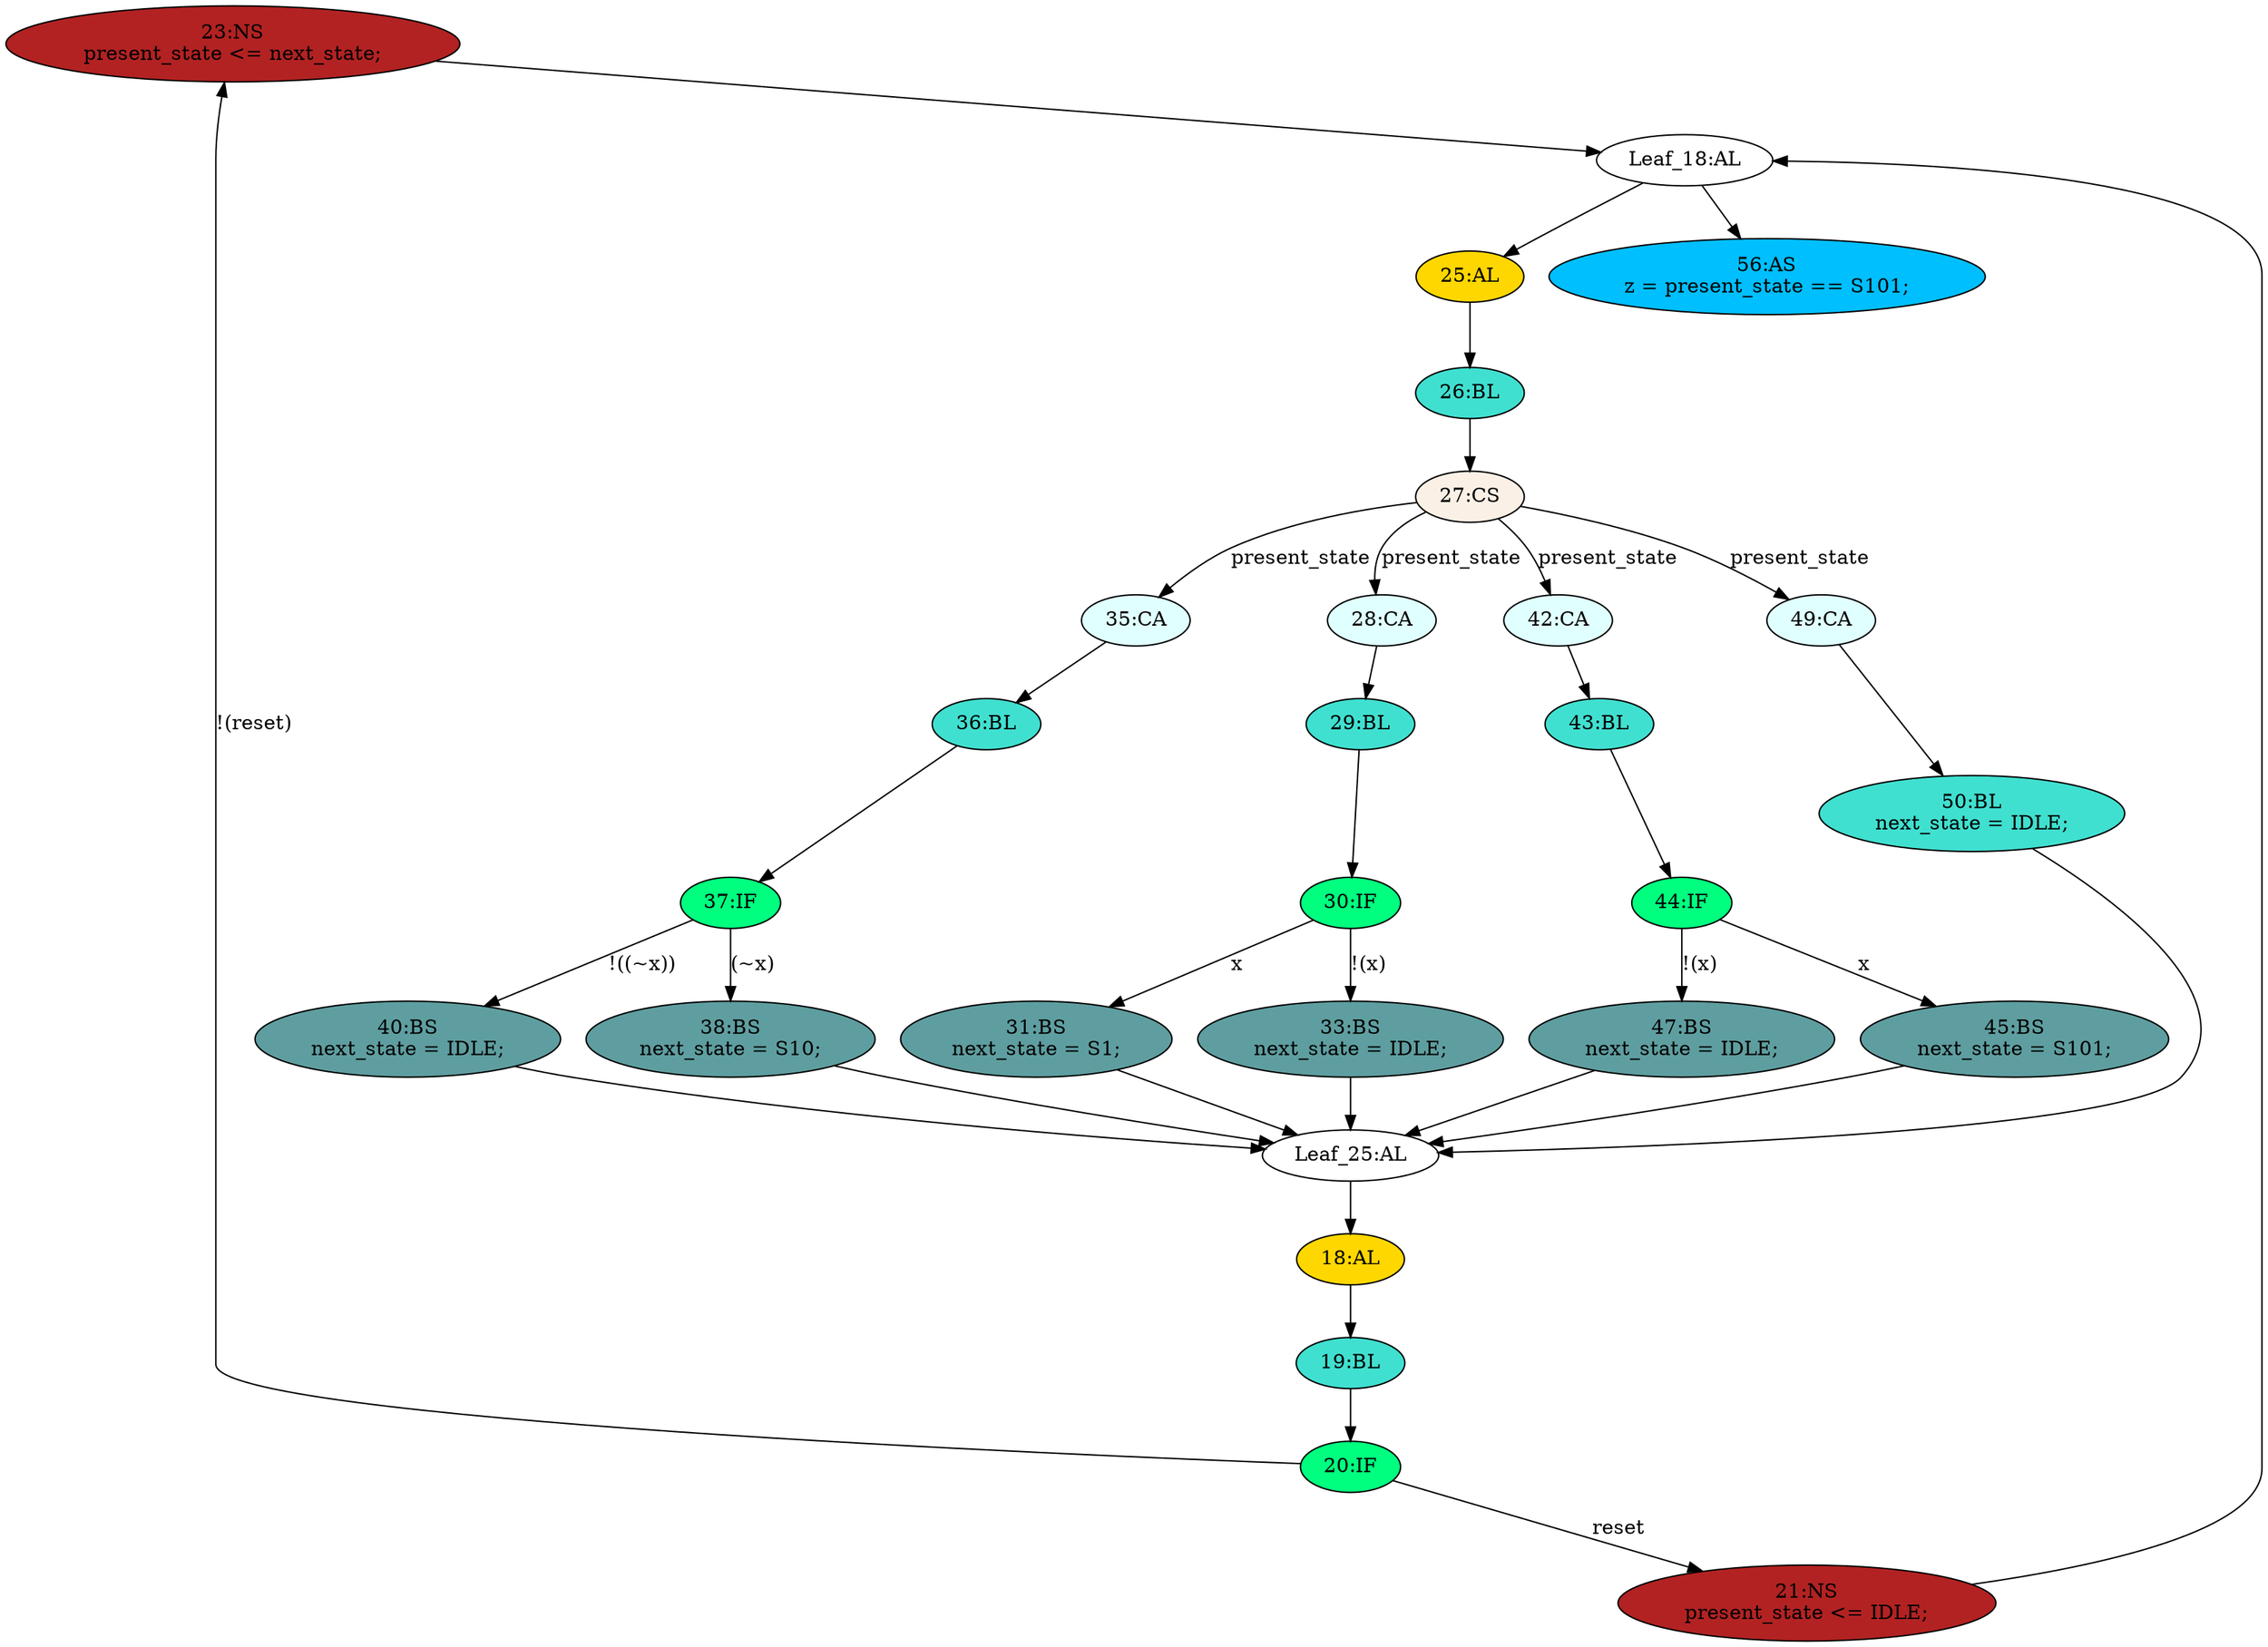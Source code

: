 strict digraph "compose( ,  )" {
	node [label="\N"];
	"23:NS"	[ast="<pyverilog.vparser.ast.NonblockingSubstitution object at 0x7fdfe0471050>",
		fillcolor=firebrick,
		label="23:NS
present_state <= next_state;",
		statements="[<pyverilog.vparser.ast.NonblockingSubstitution object at 0x7fdfe0471050>]",
		style=filled,
		typ=NonblockingSubstitution];
	"Leaf_18:AL"	[def_var="['present_state']",
		label="Leaf_18:AL"];
	"23:NS" -> "Leaf_18:AL"	[cond="[]",
		lineno=None];
	"56:AS"	[ast="<pyverilog.vparser.ast.Assign object at 0x7fdfe00d8f50>",
		def_var="['z']",
		fillcolor=deepskyblue,
		label="56:AS
z = present_state == S101;",
		statements="[]",
		style=filled,
		typ=Assign,
		use_var="['present_state']"];
	"Leaf_18:AL" -> "56:AS";
	"25:AL"	[ast="<pyverilog.vparser.ast.Always object at 0x7fdfe047d4d0>",
		clk_sens=False,
		fillcolor=gold,
		label="25:AL",
		sens="[]",
		statements="[]",
		style=filled,
		typ=Always,
		use_var="['x', 'present_state']"];
	"Leaf_18:AL" -> "25:AL";
	"29:BL"	[ast="<pyverilog.vparser.ast.Block object at 0x7fdfe047dc50>",
		fillcolor=turquoise,
		label="29:BL",
		statements="[]",
		style=filled,
		typ=Block];
	"30:IF"	[ast="<pyverilog.vparser.ast.IfStatement object at 0x7fdfe0466f50>",
		fillcolor=springgreen,
		label="30:IF",
		statements="[]",
		style=filled,
		typ=IfStatement];
	"29:BL" -> "30:IF"	[cond="[]",
		lineno=None];
	"38:BS"	[ast="<pyverilog.vparser.ast.BlockingSubstitution object at 0x7fdfe0486510>",
		fillcolor=cadetblue,
		label="38:BS
next_state = S10;",
		statements="[<pyverilog.vparser.ast.BlockingSubstitution object at 0x7fdfe0486510>]",
		style=filled,
		typ=BlockingSubstitution];
	"Leaf_25:AL"	[def_var="['next_state']",
		label="Leaf_25:AL"];
	"38:BS" -> "Leaf_25:AL"	[cond="[]",
		lineno=None];
	"27:CS"	[ast="<pyverilog.vparser.ast.CaseStatement object at 0x7fdfe00d8950>",
		fillcolor=linen,
		label="27:CS",
		statements="[]",
		style=filled,
		typ=CaseStatement];
	"35:CA"	[ast="<pyverilog.vparser.ast.Case object at 0x7fdfe04e07d0>",
		fillcolor=lightcyan,
		label="35:CA",
		statements="[]",
		style=filled,
		typ=Case];
	"27:CS" -> "35:CA"	[cond="['present_state']",
		label=present_state,
		lineno=27];
	"42:CA"	[ast="<pyverilog.vparser.ast.Case object at 0x7fdfe00d83d0>",
		fillcolor=lightcyan,
		label="42:CA",
		statements="[]",
		style=filled,
		typ=Case];
	"27:CS" -> "42:CA"	[cond="['present_state']",
		label=present_state,
		lineno=27];
	"49:CA"	[ast="<pyverilog.vparser.ast.Case object at 0x7fdfe00d8290>",
		fillcolor=lightcyan,
		label="49:CA",
		statements="[]",
		style=filled,
		typ=Case];
	"27:CS" -> "49:CA"	[cond="['present_state']",
		label=present_state,
		lineno=27];
	"28:CA"	[ast="<pyverilog.vparser.ast.Case object at 0x7fdfe0466e90>",
		fillcolor=lightcyan,
		label="28:CA",
		statements="[]",
		style=filled,
		typ=Case];
	"27:CS" -> "28:CA"	[cond="['present_state']",
		label=present_state,
		lineno=27];
	"45:BS"	[ast="<pyverilog.vparser.ast.BlockingSubstitution object at 0x7fdfe00d8a50>",
		fillcolor=cadetblue,
		label="45:BS
next_state = S101;",
		statements="[<pyverilog.vparser.ast.BlockingSubstitution object at 0x7fdfe00d8a50>]",
		style=filled,
		typ=BlockingSubstitution];
	"45:BS" -> "Leaf_25:AL"	[cond="[]",
		lineno=None];
	"31:BS"	[ast="<pyverilog.vparser.ast.BlockingSubstitution object at 0x7fdfe0466290>",
		fillcolor=cadetblue,
		label="31:BS
next_state = S1;",
		statements="[<pyverilog.vparser.ast.BlockingSubstitution object at 0x7fdfe0466290>]",
		style=filled,
		typ=BlockingSubstitution];
	"31:BS" -> "Leaf_25:AL"	[cond="[]",
		lineno=None];
	"30:IF" -> "31:BS"	[cond="['x']",
		label=x,
		lineno=30];
	"33:BS"	[ast="<pyverilog.vparser.ast.BlockingSubstitution object at 0x7fdfe04e0fd0>",
		fillcolor=cadetblue,
		label="33:BS
next_state = IDLE;",
		statements="[<pyverilog.vparser.ast.BlockingSubstitution object at 0x7fdfe04e0fd0>]",
		style=filled,
		typ=BlockingSubstitution];
	"30:IF" -> "33:BS"	[cond="['x']",
		label="!(x)",
		lineno=30];
	"19:BL"	[ast="<pyverilog.vparser.ast.Block object at 0x7fdfe0463ed0>",
		fillcolor=turquoise,
		label="19:BL",
		statements="[]",
		style=filled,
		typ=Block];
	"20:IF"	[ast="<pyverilog.vparser.ast.IfStatement object at 0x7fdfe0471450>",
		fillcolor=springgreen,
		label="20:IF",
		statements="[]",
		style=filled,
		typ=IfStatement];
	"19:BL" -> "20:IF"	[cond="[]",
		lineno=None];
	"26:BL"	[ast="<pyverilog.vparser.ast.Block object at 0x7fdfe0466650>",
		fillcolor=turquoise,
		label="26:BL",
		statements="[]",
		style=filled,
		typ=Block];
	"26:BL" -> "27:CS"	[cond="[]",
		lineno=None];
	"44:IF"	[ast="<pyverilog.vparser.ast.IfStatement object at 0x7fdfe00d8bd0>",
		fillcolor=springgreen,
		label="44:IF",
		statements="[]",
		style=filled,
		typ=IfStatement];
	"44:IF" -> "45:BS"	[cond="['x']",
		label=x,
		lineno=44];
	"47:BS"	[ast="<pyverilog.vparser.ast.BlockingSubstitution object at 0x7fdfe00d8b50>",
		fillcolor=cadetblue,
		label="47:BS
next_state = IDLE;",
		statements="[<pyverilog.vparser.ast.BlockingSubstitution object at 0x7fdfe00d8b50>]",
		style=filled,
		typ=BlockingSubstitution];
	"44:IF" -> "47:BS"	[cond="['x']",
		label="!(x)",
		lineno=44];
	"36:BL"	[ast="<pyverilog.vparser.ast.Block object at 0x7fdfe04e0950>",
		fillcolor=turquoise,
		label="36:BL",
		statements="[]",
		style=filled,
		typ=Block];
	"35:CA" -> "36:BL"	[cond="[]",
		lineno=None];
	"20:IF" -> "23:NS"	[cond="['reset']",
		label="!(reset)",
		lineno=20];
	"21:NS"	[ast="<pyverilog.vparser.ast.NonblockingSubstitution object at 0x7fdfe01ce4d0>",
		fillcolor=firebrick,
		label="21:NS
present_state <= IDLE;",
		statements="[<pyverilog.vparser.ast.NonblockingSubstitution object at 0x7fdfe01ce4d0>]",
		style=filled,
		typ=NonblockingSubstitution];
	"20:IF" -> "21:NS"	[cond="['reset']",
		label=reset,
		lineno=20];
	"37:IF"	[ast="<pyverilog.vparser.ast.IfStatement object at 0x7fdfe0486150>",
		fillcolor=springgreen,
		label="37:IF",
		statements="[]",
		style=filled,
		typ=IfStatement];
	"36:BL" -> "37:IF"	[cond="[]",
		lineno=None];
	"33:BS" -> "Leaf_25:AL"	[cond="[]",
		lineno=None];
	"40:BS"	[ast="<pyverilog.vparser.ast.BlockingSubstitution object at 0x7fdfe00d8c90>",
		fillcolor=cadetblue,
		label="40:BS
next_state = IDLE;",
		statements="[<pyverilog.vparser.ast.BlockingSubstitution object at 0x7fdfe00d8c90>]",
		style=filled,
		typ=BlockingSubstitution];
	"40:BS" -> "Leaf_25:AL"	[cond="[]",
		lineno=None];
	"37:IF" -> "38:BS"	[cond="['x']",
		label="(~x)",
		lineno=37];
	"37:IF" -> "40:BS"	[cond="['x']",
		label="!((~x))",
		lineno=37];
	"47:BS" -> "Leaf_25:AL"	[cond="[]",
		lineno=None];
	"18:AL"	[ast="<pyverilog.vparser.ast.Always object at 0x7fdfe0463890>",
		clk_sens=True,
		fillcolor=gold,
		label="18:AL",
		sens="['clk', 'reset']",
		statements="[]",
		style=filled,
		typ=Always,
		use_var="['reset', 'next_state']"];
	"18:AL" -> "19:BL"	[cond="[]",
		lineno=None];
	"25:AL" -> "26:BL"	[cond="[]",
		lineno=None];
	"Leaf_25:AL" -> "18:AL";
	"43:BL"	[ast="<pyverilog.vparser.ast.Block object at 0x7fdfe00d8d10>",
		fillcolor=turquoise,
		label="43:BL",
		statements="[]",
		style=filled,
		typ=Block];
	"43:BL" -> "44:IF"	[cond="[]",
		lineno=None];
	"42:CA" -> "43:BL"	[cond="[]",
		lineno=None];
	"50:BL"	[ast="<pyverilog.vparser.ast.Block object at 0x7fdfe00d89d0>",
		fillcolor=turquoise,
		label="50:BL
next_state = IDLE;",
		statements="[<pyverilog.vparser.ast.BlockingSubstitution object at 0x7fdfe00d8390>]",
		style=filled,
		typ=Block];
	"49:CA" -> "50:BL"	[cond="[]",
		lineno=None];
	"50:BL" -> "Leaf_25:AL"	[cond="[]",
		lineno=None];
	"28:CA" -> "29:BL"	[cond="[]",
		lineno=None];
	"21:NS" -> "Leaf_18:AL"	[cond="[]",
		lineno=None];
}
